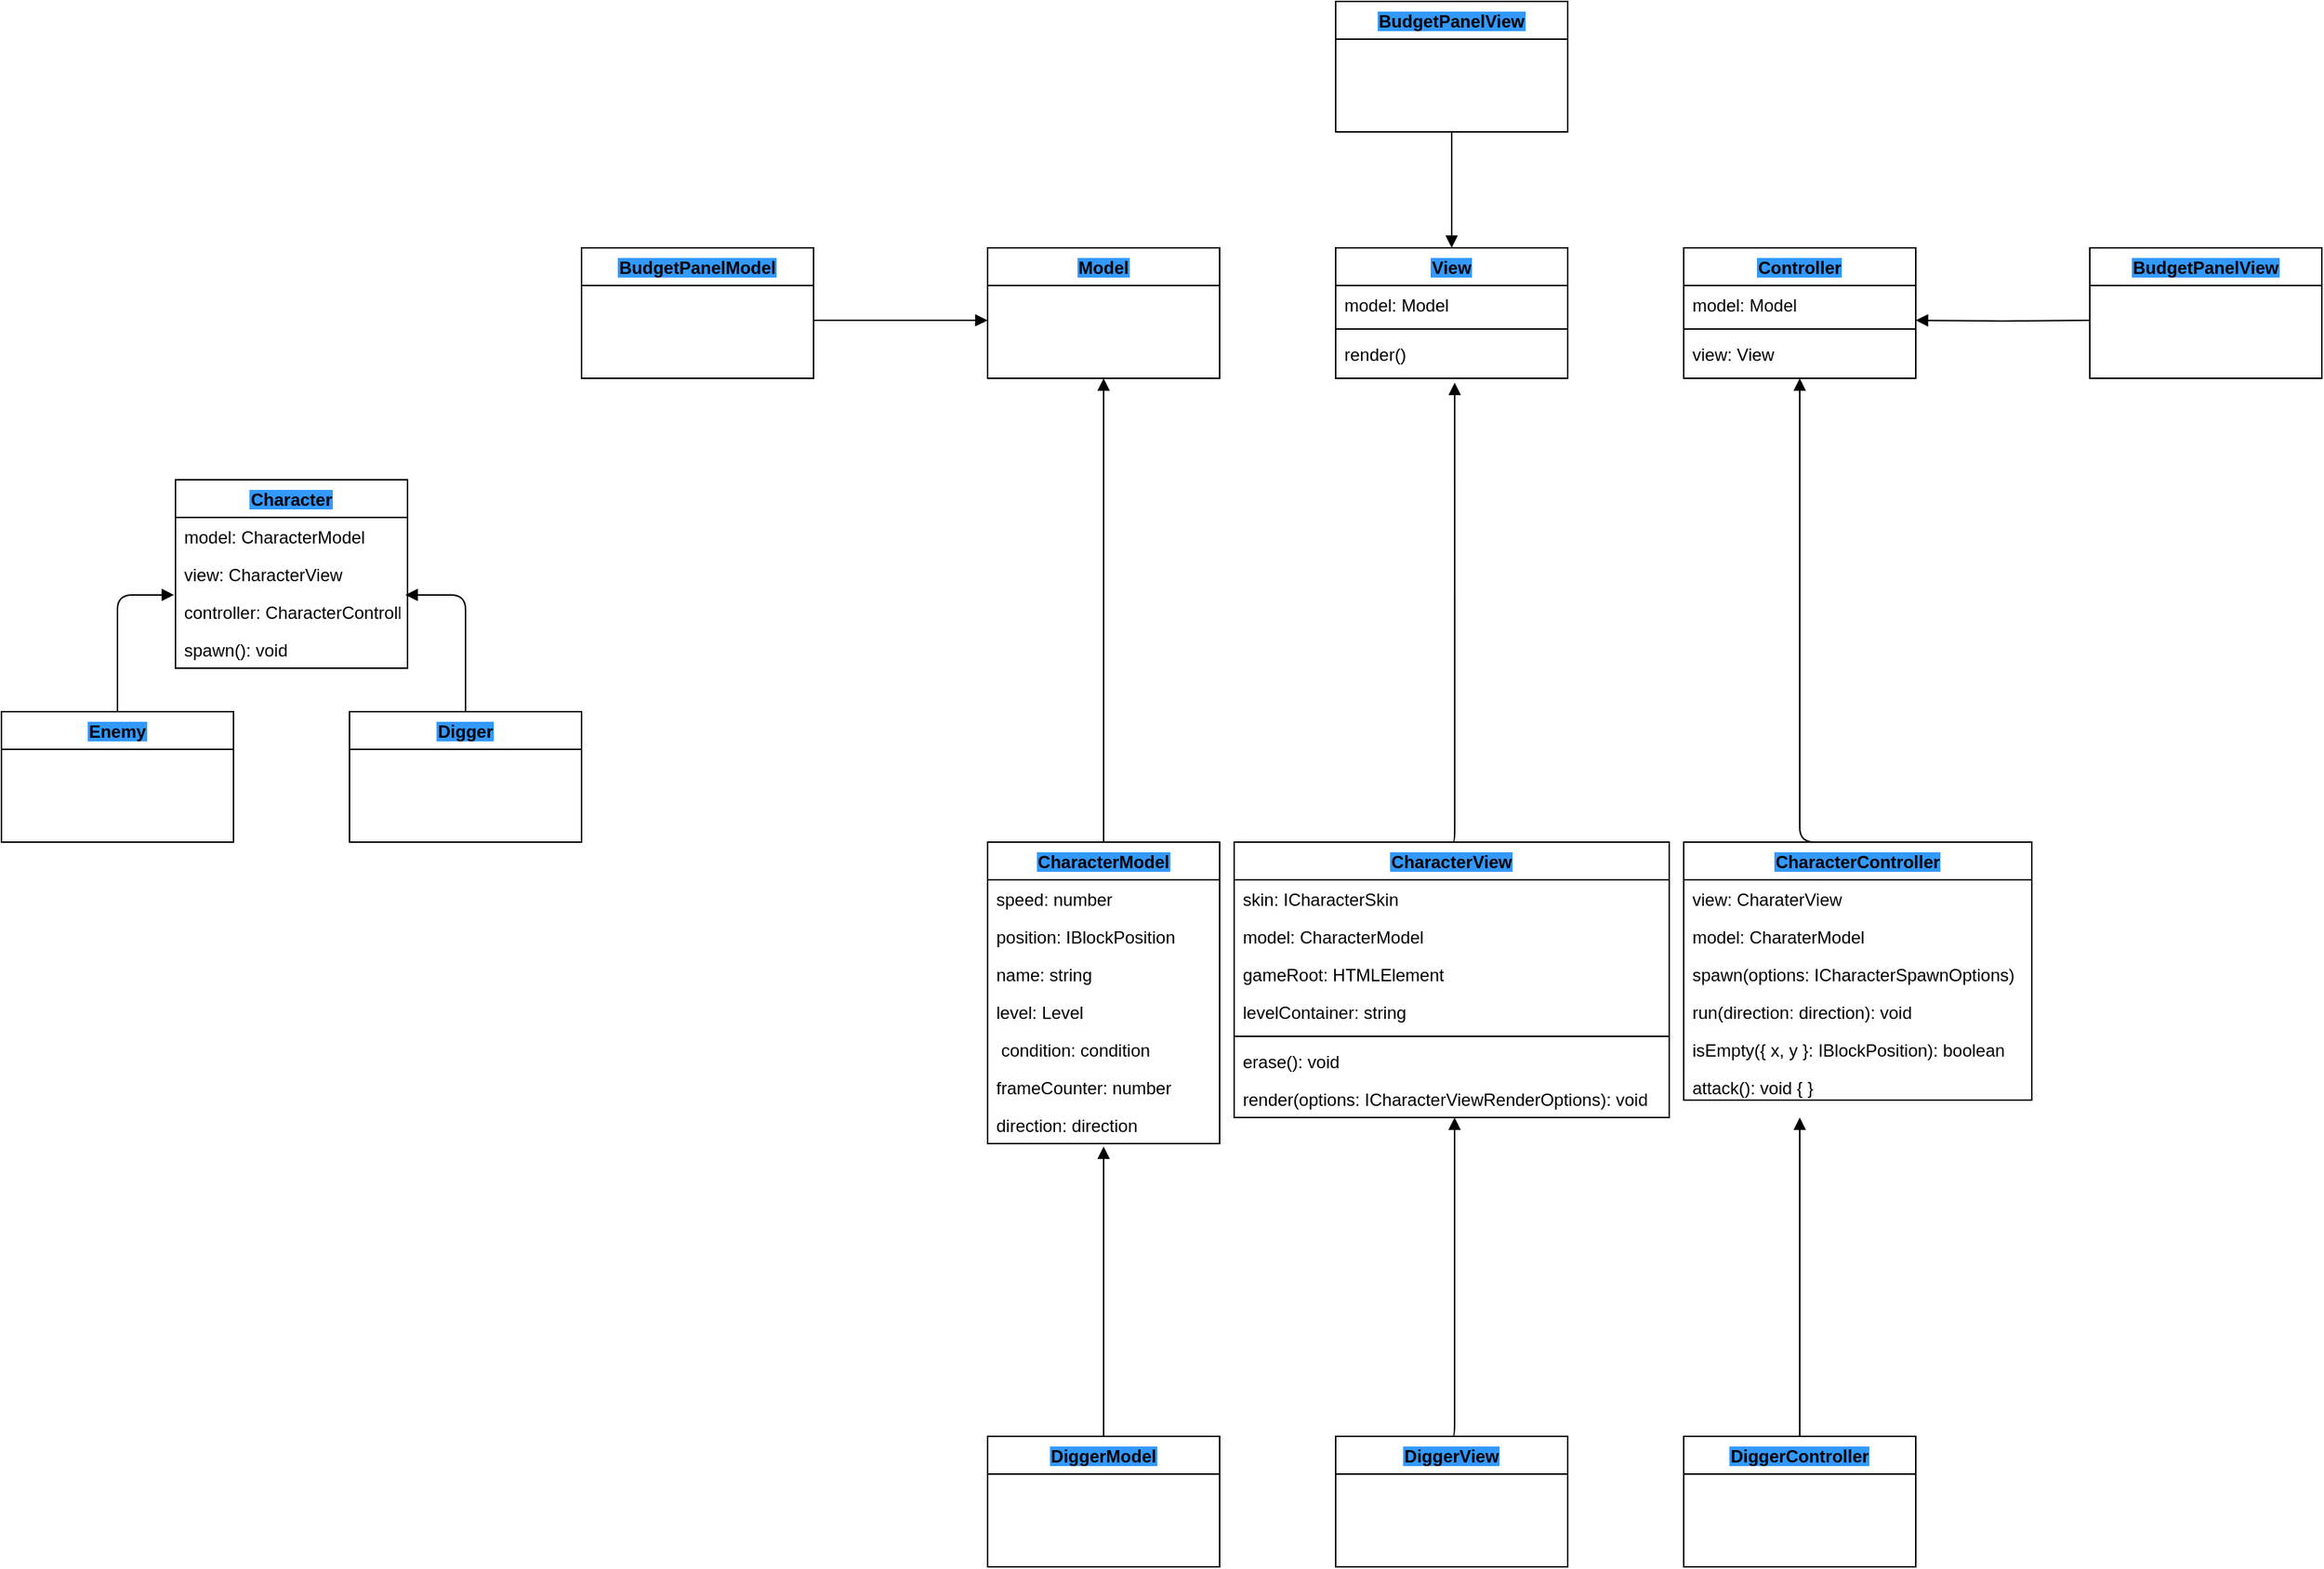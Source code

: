 <mxfile version="13.2.1" type="github">
  <diagram id="IyPydjw5QlKbOZAZAvIa" name="Page-1">
    <mxGraphModel dx="1292" dy="1449" grid="1" gridSize="10" guides="1" tooltips="1" connect="1" arrows="1" fold="1" page="1" pageScale="1" pageWidth="827" pageHeight="1169" math="0" shadow="0">
      <root>
        <mxCell id="0" />
        <mxCell id="1" parent="0" />
        <mxCell id="8UruansU7Lyf3w-Pljux-15" value="Controller" style="swimlane;fontStyle=1;align=center;verticalAlign=top;childLayout=stackLayout;horizontal=1;startSize=26;horizontalStack=0;resizeParent=1;resizeParentMax=0;resizeLast=0;collapsible=1;marginBottom=0;labelBackgroundColor=#3399FF;" vertex="1" parent="1">
          <mxGeometry x="560" y="80" width="160" height="90" as="geometry" />
        </mxCell>
        <mxCell id="8UruansU7Lyf3w-Pljux-16" value="model: Model" style="text;strokeColor=none;fillColor=none;align=left;verticalAlign=top;spacingLeft=4;spacingRight=4;overflow=hidden;rotatable=0;points=[[0,0.5],[1,0.5]];portConstraint=eastwest;" vertex="1" parent="8UruansU7Lyf3w-Pljux-15">
          <mxGeometry y="26" width="160" height="26" as="geometry" />
        </mxCell>
        <mxCell id="8UruansU7Lyf3w-Pljux-17" value="" style="line;strokeWidth=1;fillColor=none;align=left;verticalAlign=middle;spacingTop=-1;spacingLeft=3;spacingRight=3;rotatable=0;labelPosition=right;points=[];portConstraint=eastwest;" vertex="1" parent="8UruansU7Lyf3w-Pljux-15">
          <mxGeometry y="52" width="160" height="8" as="geometry" />
        </mxCell>
        <mxCell id="8UruansU7Lyf3w-Pljux-28" value="view: View" style="text;strokeColor=none;fillColor=none;align=left;verticalAlign=top;spacingLeft=4;spacingRight=4;overflow=hidden;rotatable=0;points=[[0,0.5],[1,0.5]];portConstraint=eastwest;" vertex="1" parent="8UruansU7Lyf3w-Pljux-15">
          <mxGeometry y="60" width="160" height="30" as="geometry" />
        </mxCell>
        <mxCell id="8UruansU7Lyf3w-Pljux-20" value="View" style="swimlane;fontStyle=1;align=center;verticalAlign=top;childLayout=stackLayout;horizontal=1;startSize=26;horizontalStack=0;resizeParent=1;resizeParentMax=0;resizeLast=0;collapsible=1;marginBottom=0;labelBackgroundColor=#3399FF;" vertex="1" parent="1">
          <mxGeometry x="320" y="80" width="160" height="90" as="geometry" />
        </mxCell>
        <mxCell id="8UruansU7Lyf3w-Pljux-21" value="model: Model" style="text;strokeColor=none;fillColor=none;align=left;verticalAlign=top;spacingLeft=4;spacingRight=4;overflow=hidden;rotatable=0;points=[[0,0.5],[1,0.5]];portConstraint=eastwest;" vertex="1" parent="8UruansU7Lyf3w-Pljux-20">
          <mxGeometry y="26" width="160" height="26" as="geometry" />
        </mxCell>
        <mxCell id="8UruansU7Lyf3w-Pljux-22" value="" style="line;strokeWidth=1;fillColor=none;align=left;verticalAlign=middle;spacingTop=-1;spacingLeft=3;spacingRight=3;rotatable=0;labelPosition=right;points=[];portConstraint=eastwest;" vertex="1" parent="8UruansU7Lyf3w-Pljux-20">
          <mxGeometry y="52" width="160" height="8" as="geometry" />
        </mxCell>
        <mxCell id="8UruansU7Lyf3w-Pljux-23" value="render()" style="text;strokeColor=none;fillColor=none;align=left;verticalAlign=top;spacingLeft=4;spacingRight=4;overflow=hidden;rotatable=0;points=[[0,0.5],[1,0.5]];portConstraint=eastwest;" vertex="1" parent="8UruansU7Lyf3w-Pljux-20">
          <mxGeometry y="60" width="160" height="30" as="geometry" />
        </mxCell>
        <mxCell id="8UruansU7Lyf3w-Pljux-24" value="Model" style="swimlane;fontStyle=1;align=center;verticalAlign=top;childLayout=stackLayout;horizontal=1;startSize=26;horizontalStack=0;resizeParent=1;resizeParentMax=0;resizeLast=0;collapsible=1;marginBottom=0;labelBackgroundColor=#3399FF;" vertex="1" parent="1">
          <mxGeometry x="80" y="80" width="160" height="90" as="geometry" />
        </mxCell>
        <mxCell id="8UruansU7Lyf3w-Pljux-30" value="" style="endArrow=block;endFill=1;html=1;edgeStyle=orthogonalEdgeStyle;align=left;verticalAlign=top;exitX=0.5;exitY=0;exitDx=0;exitDy=0;entryX=0.5;entryY=1;entryDx=0;entryDy=0;" edge="1" parent="1" source="8UruansU7Lyf3w-Pljux-29" target="8UruansU7Lyf3w-Pljux-24">
          <mxGeometry x="-1" relative="1" as="geometry">
            <mxPoint x="370" y="310" as="sourcePoint" />
            <mxPoint x="530" y="310" as="targetPoint" />
          </mxGeometry>
        </mxCell>
        <mxCell id="8UruansU7Lyf3w-Pljux-35" value="" style="endArrow=block;endFill=1;html=1;edgeStyle=orthogonalEdgeStyle;align=left;verticalAlign=top;exitX=0.5;exitY=0;exitDx=0;exitDy=0;entryX=0.513;entryY=1.1;entryDx=0;entryDy=0;entryPerimeter=0;" edge="1" parent="1" source="8UruansU7Lyf3w-Pljux-34" target="8UruansU7Lyf3w-Pljux-23">
          <mxGeometry x="-1" relative="1" as="geometry">
            <mxPoint x="610" y="310" as="sourcePoint" />
            <mxPoint x="400" y="170" as="targetPoint" />
            <Array as="points">
              <mxPoint x="402" y="490" />
            </Array>
          </mxGeometry>
        </mxCell>
        <mxCell id="8UruansU7Lyf3w-Pljux-37" value="" style="endArrow=block;endFill=1;html=1;edgeStyle=orthogonalEdgeStyle;align=left;verticalAlign=top;exitX=0.5;exitY=0;exitDx=0;exitDy=0;" edge="1" parent="1" source="8UruansU7Lyf3w-Pljux-39" target="8UruansU7Lyf3w-Pljux-28">
          <mxGeometry x="-1" relative="1" as="geometry">
            <mxPoint x="850" y="310" as="sourcePoint" />
            <mxPoint x="660" y="250" as="targetPoint" />
            <Array as="points">
              <mxPoint x="640" y="360" />
              <mxPoint x="640" y="360" />
            </Array>
          </mxGeometry>
        </mxCell>
        <mxCell id="8UruansU7Lyf3w-Pljux-39" value="CharacterController" style="swimlane;fontStyle=1;align=center;verticalAlign=top;childLayout=stackLayout;horizontal=1;startSize=26;horizontalStack=0;resizeParent=1;resizeParentMax=0;resizeLast=0;collapsible=1;marginBottom=0;labelBackgroundColor=#3399FF;" vertex="1" parent="1">
          <mxGeometry x="560" y="490" width="240" height="178" as="geometry" />
        </mxCell>
        <mxCell id="8UruansU7Lyf3w-Pljux-104" value="view: CharaterView" style="text;strokeColor=none;fillColor=none;align=left;verticalAlign=top;spacingLeft=4;spacingRight=4;overflow=hidden;rotatable=0;points=[[0,0.5],[1,0.5]];portConstraint=eastwest;labelBackgroundColor=none;" vertex="1" parent="8UruansU7Lyf3w-Pljux-39">
          <mxGeometry y="26" width="240" height="26" as="geometry" />
        </mxCell>
        <mxCell id="8UruansU7Lyf3w-Pljux-105" value="model: CharaterModel" style="text;strokeColor=none;fillColor=none;align=left;verticalAlign=top;spacingLeft=4;spacingRight=4;overflow=hidden;rotatable=0;points=[[0,0.5],[1,0.5]];portConstraint=eastwest;labelBackgroundColor=none;" vertex="1" parent="8UruansU7Lyf3w-Pljux-39">
          <mxGeometry y="52" width="240" height="26" as="geometry" />
        </mxCell>
        <mxCell id="8UruansU7Lyf3w-Pljux-107" value="spawn(options: ICharacterSpawnOptions)" style="text;strokeColor=none;fillColor=none;align=left;verticalAlign=top;spacingLeft=4;spacingRight=4;overflow=hidden;rotatable=0;points=[[0,0.5],[1,0.5]];portConstraint=eastwest;labelBackgroundColor=none;" vertex="1" parent="8UruansU7Lyf3w-Pljux-39">
          <mxGeometry y="78" width="240" height="26" as="geometry" />
        </mxCell>
        <mxCell id="8UruansU7Lyf3w-Pljux-108" value="run(direction: direction): void" style="text;strokeColor=none;fillColor=none;align=left;verticalAlign=top;spacingLeft=4;spacingRight=4;overflow=hidden;rotatable=0;points=[[0,0.5],[1,0.5]];portConstraint=eastwest;labelBackgroundColor=none;" vertex="1" parent="8UruansU7Lyf3w-Pljux-39">
          <mxGeometry y="104" width="240" height="26" as="geometry" />
        </mxCell>
        <mxCell id="8UruansU7Lyf3w-Pljux-109" value="isEmpty({ x, y }: IBlockPosition): boolean" style="text;strokeColor=none;fillColor=none;align=left;verticalAlign=top;spacingLeft=4;spacingRight=4;overflow=hidden;rotatable=0;points=[[0,0.5],[1,0.5]];portConstraint=eastwest;labelBackgroundColor=none;" vertex="1" parent="8UruansU7Lyf3w-Pljux-39">
          <mxGeometry y="130" width="240" height="26" as="geometry" />
        </mxCell>
        <mxCell id="8UruansU7Lyf3w-Pljux-110" value="attack(): void { }" style="text;strokeColor=none;fillColor=none;align=left;verticalAlign=top;spacingLeft=4;spacingRight=4;overflow=hidden;rotatable=0;points=[[0,0.5],[1,0.5]];portConstraint=eastwest;labelBackgroundColor=none;" vertex="1" parent="8UruansU7Lyf3w-Pljux-39">
          <mxGeometry y="156" width="240" height="22" as="geometry" />
        </mxCell>
        <mxCell id="8UruansU7Lyf3w-Pljux-34" value="CharacterView" style="swimlane;fontStyle=1;align=center;verticalAlign=top;childLayout=stackLayout;horizontal=1;startSize=26;horizontalStack=0;resizeParent=1;resizeParentMax=0;resizeLast=0;collapsible=1;marginBottom=0;labelBackgroundColor=#3399FF;" vertex="1" parent="1">
          <mxGeometry x="250" y="490" width="300" height="190" as="geometry" />
        </mxCell>
        <mxCell id="8UruansU7Lyf3w-Pljux-83" value="skin: ICharacterSkin" style="text;strokeColor=none;fillColor=none;align=left;verticalAlign=top;spacingLeft=4;spacingRight=4;overflow=hidden;rotatable=0;points=[[0,0.5],[1,0.5]];portConstraint=eastwest;labelBackgroundColor=none;" vertex="1" parent="8UruansU7Lyf3w-Pljux-34">
          <mxGeometry y="26" width="300" height="26" as="geometry" />
        </mxCell>
        <mxCell id="8UruansU7Lyf3w-Pljux-88" value="model: CharacterModel" style="text;strokeColor=none;fillColor=none;align=left;verticalAlign=top;spacingLeft=4;spacingRight=4;overflow=hidden;rotatable=0;points=[[0,0.5],[1,0.5]];portConstraint=eastwest;labelBackgroundColor=none;" vertex="1" parent="8UruansU7Lyf3w-Pljux-34">
          <mxGeometry y="52" width="300" height="26" as="geometry" />
        </mxCell>
        <mxCell id="8UruansU7Lyf3w-Pljux-89" value="gameRoot: HTMLElement" style="text;strokeColor=none;fillColor=none;align=left;verticalAlign=top;spacingLeft=4;spacingRight=4;overflow=hidden;rotatable=0;points=[[0,0.5],[1,0.5]];portConstraint=eastwest;labelBackgroundColor=none;" vertex="1" parent="8UruansU7Lyf3w-Pljux-34">
          <mxGeometry y="78" width="300" height="26" as="geometry" />
        </mxCell>
        <mxCell id="8UruansU7Lyf3w-Pljux-90" value="levelContainer: string" style="text;strokeColor=none;fillColor=none;align=left;verticalAlign=top;spacingLeft=4;spacingRight=4;overflow=hidden;rotatable=0;points=[[0,0.5],[1,0.5]];portConstraint=eastwest;labelBackgroundColor=none;" vertex="1" parent="8UruansU7Lyf3w-Pljux-34">
          <mxGeometry y="104" width="300" height="26" as="geometry" />
        </mxCell>
        <mxCell id="8UruansU7Lyf3w-Pljux-106" value="" style="line;strokeWidth=1;fillColor=none;align=left;verticalAlign=middle;spacingTop=-1;spacingLeft=3;spacingRight=3;rotatable=0;labelPosition=right;points=[];portConstraint=eastwest;labelBackgroundColor=none;" vertex="1" parent="8UruansU7Lyf3w-Pljux-34">
          <mxGeometry y="130" width="300" height="8" as="geometry" />
        </mxCell>
        <mxCell id="8UruansU7Lyf3w-Pljux-93" value="erase(): void" style="text;strokeColor=none;fillColor=none;align=left;verticalAlign=top;spacingLeft=4;spacingRight=4;overflow=hidden;rotatable=0;points=[[0,0.5],[1,0.5]];portConstraint=eastwest;labelBackgroundColor=none;" vertex="1" parent="8UruansU7Lyf3w-Pljux-34">
          <mxGeometry y="138" width="300" height="26" as="geometry" />
        </mxCell>
        <mxCell id="8UruansU7Lyf3w-Pljux-100" value="render(options: ICharacterViewRenderOptions): void" style="text;strokeColor=none;fillColor=none;align=left;verticalAlign=top;spacingLeft=4;spacingRight=4;overflow=hidden;rotatable=0;points=[[0,0.5],[1,0.5]];portConstraint=eastwest;labelBackgroundColor=none;" vertex="1" parent="8UruansU7Lyf3w-Pljux-34">
          <mxGeometry y="164" width="300" height="26" as="geometry" />
        </mxCell>
        <mxCell id="8UruansU7Lyf3w-Pljux-29" value="CharacterModel" style="swimlane;fontStyle=1;align=center;verticalAlign=top;childLayout=stackLayout;horizontal=1;startSize=26;horizontalStack=0;resizeParent=1;resizeParentMax=0;resizeLast=0;collapsible=1;marginBottom=0;labelBackgroundColor=#3399FF;" vertex="1" parent="1">
          <mxGeometry x="80" y="490" width="160" height="208" as="geometry" />
        </mxCell>
        <mxCell id="8UruansU7Lyf3w-Pljux-74" value="speed: number" style="text;strokeColor=none;fillColor=none;align=left;verticalAlign=top;spacingLeft=4;spacingRight=4;overflow=hidden;rotatable=0;points=[[0,0.5],[1,0.5]];portConstraint=eastwest;labelBackgroundColor=none;" vertex="1" parent="8UruansU7Lyf3w-Pljux-29">
          <mxGeometry y="26" width="160" height="26" as="geometry" />
        </mxCell>
        <mxCell id="8UruansU7Lyf3w-Pljux-77" value="position: IBlockPosition" style="text;strokeColor=none;fillColor=none;align=left;verticalAlign=top;spacingLeft=4;spacingRight=4;overflow=hidden;rotatable=0;points=[[0,0.5],[1,0.5]];portConstraint=eastwest;labelBackgroundColor=none;" vertex="1" parent="8UruansU7Lyf3w-Pljux-29">
          <mxGeometry y="52" width="160" height="26" as="geometry" />
        </mxCell>
        <mxCell id="8UruansU7Lyf3w-Pljux-78" value="name: string" style="text;strokeColor=none;fillColor=none;align=left;verticalAlign=top;spacingLeft=4;spacingRight=4;overflow=hidden;rotatable=0;points=[[0,0.5],[1,0.5]];portConstraint=eastwest;labelBackgroundColor=none;" vertex="1" parent="8UruansU7Lyf3w-Pljux-29">
          <mxGeometry y="78" width="160" height="26" as="geometry" />
        </mxCell>
        <mxCell id="8UruansU7Lyf3w-Pljux-79" value="level: Level" style="text;strokeColor=none;fillColor=none;align=left;verticalAlign=top;spacingLeft=4;spacingRight=4;overflow=hidden;rotatable=0;points=[[0,0.5],[1,0.5]];portConstraint=eastwest;labelBackgroundColor=none;" vertex="1" parent="8UruansU7Lyf3w-Pljux-29">
          <mxGeometry y="104" width="160" height="26" as="geometry" />
        </mxCell>
        <mxCell id="8UruansU7Lyf3w-Pljux-80" value=" condition: condition" style="text;strokeColor=none;fillColor=none;align=left;verticalAlign=top;spacingLeft=4;spacingRight=4;overflow=hidden;rotatable=0;points=[[0,0.5],[1,0.5]];portConstraint=eastwest;labelBackgroundColor=none;" vertex="1" parent="8UruansU7Lyf3w-Pljux-29">
          <mxGeometry y="130" width="160" height="26" as="geometry" />
        </mxCell>
        <mxCell id="8UruansU7Lyf3w-Pljux-81" value="frameCounter: number" style="text;strokeColor=none;fillColor=none;align=left;verticalAlign=top;spacingLeft=4;spacingRight=4;overflow=hidden;rotatable=0;points=[[0,0.5],[1,0.5]];portConstraint=eastwest;labelBackgroundColor=none;" vertex="1" parent="8UruansU7Lyf3w-Pljux-29">
          <mxGeometry y="156" width="160" height="26" as="geometry" />
        </mxCell>
        <mxCell id="8UruansU7Lyf3w-Pljux-82" value="direction: direction" style="text;strokeColor=none;fillColor=none;align=left;verticalAlign=top;spacingLeft=4;spacingRight=4;overflow=hidden;rotatable=0;points=[[0,0.5],[1,0.5]];portConstraint=eastwest;labelBackgroundColor=none;" vertex="1" parent="8UruansU7Lyf3w-Pljux-29">
          <mxGeometry y="182" width="160" height="26" as="geometry" />
        </mxCell>
        <mxCell id="8UruansU7Lyf3w-Pljux-41" value="Character" style="swimlane;fontStyle=1;align=center;verticalAlign=top;childLayout=stackLayout;horizontal=1;startSize=26;horizontalStack=0;resizeParent=1;resizeParentMax=0;resizeLast=0;collapsible=1;marginBottom=0;labelBackgroundColor=#3399FF;" vertex="1" parent="1">
          <mxGeometry x="-480" y="240" width="160" height="130" as="geometry" />
        </mxCell>
        <mxCell id="8UruansU7Lyf3w-Pljux-49" value="model: CharacterModel" style="text;strokeColor=none;fillColor=none;align=left;verticalAlign=top;spacingLeft=4;spacingRight=4;overflow=hidden;rotatable=0;points=[[0,0.5],[1,0.5]];portConstraint=eastwest;labelBackgroundColor=none;" vertex="1" parent="8UruansU7Lyf3w-Pljux-41">
          <mxGeometry y="26" width="160" height="26" as="geometry" />
        </mxCell>
        <mxCell id="8UruansU7Lyf3w-Pljux-50" value="view: CharacterView" style="text;strokeColor=none;fillColor=none;align=left;verticalAlign=top;spacingLeft=4;spacingRight=4;overflow=hidden;rotatable=0;points=[[0,0.5],[1,0.5]];portConstraint=eastwest;labelBackgroundColor=none;" vertex="1" parent="8UruansU7Lyf3w-Pljux-41">
          <mxGeometry y="52" width="160" height="26" as="geometry" />
        </mxCell>
        <mxCell id="8UruansU7Lyf3w-Pljux-51" value="controller: CharacterController" style="text;strokeColor=none;fillColor=none;align=left;verticalAlign=top;spacingLeft=4;spacingRight=4;overflow=hidden;rotatable=0;points=[[0,0.5],[1,0.5]];portConstraint=eastwest;labelBackgroundColor=none;" vertex="1" parent="8UruansU7Lyf3w-Pljux-41">
          <mxGeometry y="78" width="160" height="26" as="geometry" />
        </mxCell>
        <mxCell id="8UruansU7Lyf3w-Pljux-48" value="spawn(): void" style="text;strokeColor=none;fillColor=none;align=left;verticalAlign=top;spacingLeft=4;spacingRight=4;overflow=hidden;rotatable=0;points=[[0,0.5],[1,0.5]];portConstraint=eastwest;labelBackgroundColor=none;" vertex="1" parent="8UruansU7Lyf3w-Pljux-41">
          <mxGeometry y="104" width="160" height="26" as="geometry" />
        </mxCell>
        <mxCell id="8UruansU7Lyf3w-Pljux-45" value="Digger" style="swimlane;fontStyle=1;align=center;verticalAlign=top;childLayout=stackLayout;horizontal=1;startSize=26;horizontalStack=0;resizeParent=1;resizeParentMax=0;resizeLast=0;collapsible=1;marginBottom=0;labelBackgroundColor=#3399FF;" vertex="1" parent="1">
          <mxGeometry x="-360" y="400" width="160" height="90" as="geometry" />
        </mxCell>
        <mxCell id="8UruansU7Lyf3w-Pljux-46" value="Enemy" style="swimlane;fontStyle=1;align=center;verticalAlign=top;childLayout=stackLayout;horizontal=1;startSize=26;horizontalStack=0;resizeParent=1;resizeParentMax=0;resizeLast=0;collapsible=1;marginBottom=0;labelBackgroundColor=#3399FF;" vertex="1" parent="1">
          <mxGeometry x="-600" y="400" width="160" height="90" as="geometry" />
        </mxCell>
        <mxCell id="8UruansU7Lyf3w-Pljux-69" value="" style="endArrow=block;endFill=1;html=1;edgeStyle=orthogonalEdgeStyle;align=left;verticalAlign=top;entryX=-0.006;entryY=0.057;entryDx=0;entryDy=0;entryPerimeter=0;" edge="1" parent="8UruansU7Lyf3w-Pljux-46" target="8UruansU7Lyf3w-Pljux-51">
          <mxGeometry x="-1" relative="1" as="geometry">
            <mxPoint x="80" as="sourcePoint" />
            <mxPoint x="220" as="targetPoint" />
            <Array as="points">
              <mxPoint x="80" />
              <mxPoint x="80" y="-81" />
            </Array>
          </mxGeometry>
        </mxCell>
        <mxCell id="8UruansU7Lyf3w-Pljux-52" value="" style="endArrow=block;endFill=1;html=1;edgeStyle=orthogonalEdgeStyle;align=left;verticalAlign=top;exitX=0.5;exitY=0;exitDx=0;exitDy=0;" edge="1" source="8UruansU7Lyf3w-Pljux-53" parent="1">
          <mxGeometry x="-1" relative="1" as="geometry">
            <mxPoint x="370" y="720" as="sourcePoint" />
            <mxPoint x="160" y="700" as="targetPoint" />
          </mxGeometry>
        </mxCell>
        <mxCell id="8UruansU7Lyf3w-Pljux-54" value="" style="endArrow=block;endFill=1;html=1;edgeStyle=orthogonalEdgeStyle;align=left;verticalAlign=top;exitX=0.5;exitY=0;exitDx=0;exitDy=0;" edge="1" source="8UruansU7Lyf3w-Pljux-55" parent="1" target="8UruansU7Lyf3w-Pljux-100">
          <mxGeometry x="-1" relative="1" as="geometry">
            <mxPoint x="610" y="720" as="sourcePoint" />
            <mxPoint x="402" y="680" as="targetPoint" />
            <Array as="points">
              <mxPoint x="402" y="900" />
            </Array>
          </mxGeometry>
        </mxCell>
        <mxCell id="8UruansU7Lyf3w-Pljux-56" value="" style="endArrow=block;endFill=1;html=1;edgeStyle=orthogonalEdgeStyle;align=left;verticalAlign=top;exitX=0.5;exitY=0;exitDx=0;exitDy=0;" edge="1" source="8UruansU7Lyf3w-Pljux-57" parent="1">
          <mxGeometry x="-1" relative="1" as="geometry">
            <mxPoint x="850" y="720" as="sourcePoint" />
            <mxPoint x="640" y="680" as="targetPoint" />
            <Array as="points">
              <mxPoint x="640" y="770" />
              <mxPoint x="640" y="770" />
            </Array>
          </mxGeometry>
        </mxCell>
        <mxCell id="8UruansU7Lyf3w-Pljux-64" value="BudgetPanelView" style="swimlane;fontStyle=1;align=center;verticalAlign=top;childLayout=stackLayout;horizontal=1;startSize=26;horizontalStack=0;resizeParent=1;resizeParentMax=0;resizeLast=0;collapsible=1;marginBottom=0;labelBackgroundColor=#3399FF;" vertex="1" parent="1">
          <mxGeometry x="320" y="-90" width="160" height="90" as="geometry" />
        </mxCell>
        <mxCell id="8UruansU7Lyf3w-Pljux-53" value="DiggerModel" style="swimlane;fontStyle=1;align=center;verticalAlign=top;childLayout=stackLayout;horizontal=1;startSize=26;horizontalStack=0;resizeParent=1;resizeParentMax=0;resizeLast=0;collapsible=1;marginBottom=0;labelBackgroundColor=#3399FF;" vertex="1" parent="1">
          <mxGeometry x="80" y="900" width="160" height="90" as="geometry" />
        </mxCell>
        <mxCell id="8UruansU7Lyf3w-Pljux-55" value="DiggerView" style="swimlane;fontStyle=1;align=center;verticalAlign=top;childLayout=stackLayout;horizontal=1;startSize=26;horizontalStack=0;resizeParent=1;resizeParentMax=0;resizeLast=0;collapsible=1;marginBottom=0;labelBackgroundColor=#3399FF;" vertex="1" parent="1">
          <mxGeometry x="320" y="900" width="160" height="90" as="geometry" />
        </mxCell>
        <mxCell id="8UruansU7Lyf3w-Pljux-57" value="DiggerController" style="swimlane;fontStyle=1;align=center;verticalAlign=top;childLayout=stackLayout;horizontal=1;startSize=26;horizontalStack=0;resizeParent=1;resizeParentMax=0;resizeLast=0;collapsible=1;marginBottom=0;labelBackgroundColor=#3399FF;" vertex="1" parent="1">
          <mxGeometry x="560" y="900" width="160" height="90" as="geometry" />
        </mxCell>
        <mxCell id="8UruansU7Lyf3w-Pljux-58" value="BudgetPanelModel" style="swimlane;fontStyle=1;align=center;verticalAlign=top;childLayout=stackLayout;horizontal=1;startSize=26;horizontalStack=0;resizeParent=1;resizeParentMax=0;resizeLast=0;collapsible=1;marginBottom=0;labelBackgroundColor=#3399FF;" vertex="1" parent="1">
          <mxGeometry x="-200" y="80" width="160" height="90" as="geometry" />
        </mxCell>
        <mxCell id="8UruansU7Lyf3w-Pljux-62" value="" style="endArrow=block;endFill=1;html=1;edgeStyle=orthogonalEdgeStyle;align=left;verticalAlign=top;" edge="1" parent="1">
          <mxGeometry x="-1" relative="1" as="geometry">
            <mxPoint x="-40" y="130" as="sourcePoint" />
            <mxPoint x="80" y="130" as="targetPoint" />
          </mxGeometry>
        </mxCell>
        <mxCell id="8UruansU7Lyf3w-Pljux-65" value="" style="endArrow=block;endFill=1;html=1;edgeStyle=orthogonalEdgeStyle;align=left;verticalAlign=top;entryX=0.5;entryY=0;entryDx=0;entryDy=0;exitX=0.5;exitY=1;exitDx=0;exitDy=0;" edge="1" parent="1" source="8UruansU7Lyf3w-Pljux-64" target="8UruansU7Lyf3w-Pljux-20">
          <mxGeometry x="-1" relative="1" as="geometry">
            <mxPoint x="340" y="30" as="sourcePoint" />
            <mxPoint x="460" y="30" as="targetPoint" />
            <Array as="points" />
          </mxGeometry>
        </mxCell>
        <mxCell id="8UruansU7Lyf3w-Pljux-68" value="" style="endArrow=block;endFill=1;html=1;edgeStyle=orthogonalEdgeStyle;align=left;verticalAlign=top;entryX=1;entryY=0.923;entryDx=0;entryDy=0;entryPerimeter=0;" edge="1" parent="1" target="8UruansU7Lyf3w-Pljux-16">
          <mxGeometry x="-1" relative="1" as="geometry">
            <mxPoint x="840" y="130" as="sourcePoint" />
            <mxPoint x="920" y="250" as="targetPoint" />
            <Array as="points" />
          </mxGeometry>
        </mxCell>
        <mxCell id="8UruansU7Lyf3w-Pljux-67" value="BudgetPanelView" style="swimlane;fontStyle=1;align=center;verticalAlign=top;childLayout=stackLayout;horizontal=1;startSize=26;horizontalStack=0;resizeParent=1;resizeParentMax=0;resizeLast=0;collapsible=1;marginBottom=0;labelBackgroundColor=#3399FF;" vertex="1" parent="1">
          <mxGeometry x="840" y="80" width="160" height="90" as="geometry" />
        </mxCell>
        <mxCell id="8UruansU7Lyf3w-Pljux-71" value="" style="endArrow=block;endFill=1;html=1;edgeStyle=orthogonalEdgeStyle;align=left;verticalAlign=top;entryX=0.991;entryY=1.057;entryDx=0;entryDy=0;entryPerimeter=0;exitX=0.5;exitY=0;exitDx=0;exitDy=0;" edge="1" parent="1" source="8UruansU7Lyf3w-Pljux-45" target="8UruansU7Lyf3w-Pljux-50">
          <mxGeometry x="-1" relative="1" as="geometry">
            <mxPoint x="-280" y="350" as="sourcePoint" />
            <mxPoint x="-120" y="350" as="targetPoint" />
          </mxGeometry>
        </mxCell>
      </root>
    </mxGraphModel>
  </diagram>
</mxfile>
